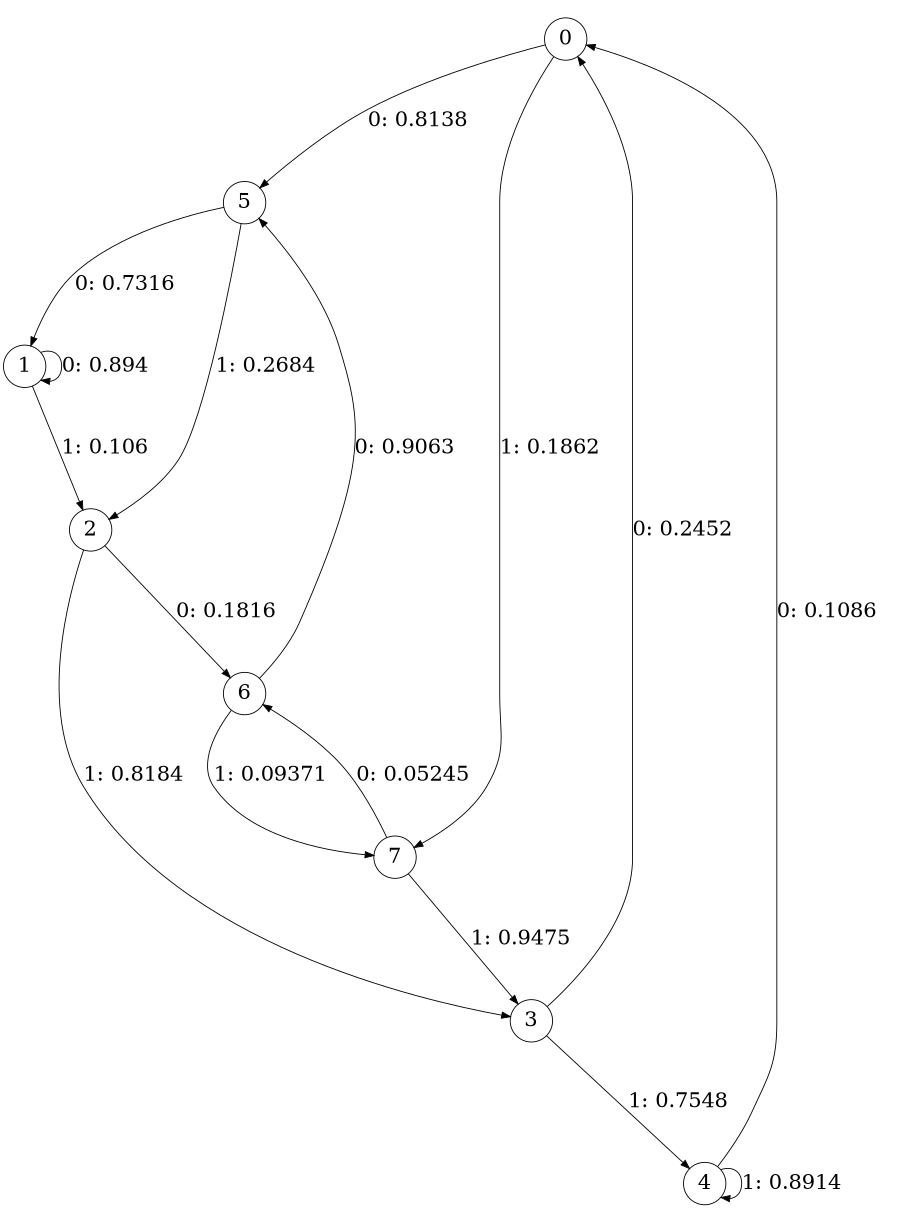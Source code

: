 digraph "ch13faceL3" {
size = "6,8.5";
ratio = "fill";
node [shape = circle];
node [fontsize = 24];
edge [fontsize = 24];
0 -> 5 [label = "0: 0.8138   "];
0 -> 7 [label = "1: 0.1862   "];
1 -> 1 [label = "0: 0.894    "];
1 -> 2 [label = "1: 0.106    "];
2 -> 6 [label = "0: 0.1816   "];
2 -> 3 [label = "1: 0.8184   "];
3 -> 0 [label = "0: 0.2452   "];
3 -> 4 [label = "1: 0.7548   "];
4 -> 0 [label = "0: 0.1086   "];
4 -> 4 [label = "1: 0.8914   "];
5 -> 1 [label = "0: 0.7316   "];
5 -> 2 [label = "1: 0.2684   "];
6 -> 5 [label = "0: 0.9063   "];
6 -> 7 [label = "1: 0.09371  "];
7 -> 6 [label = "0: 0.05245  "];
7 -> 3 [label = "1: 0.9475   "];
}